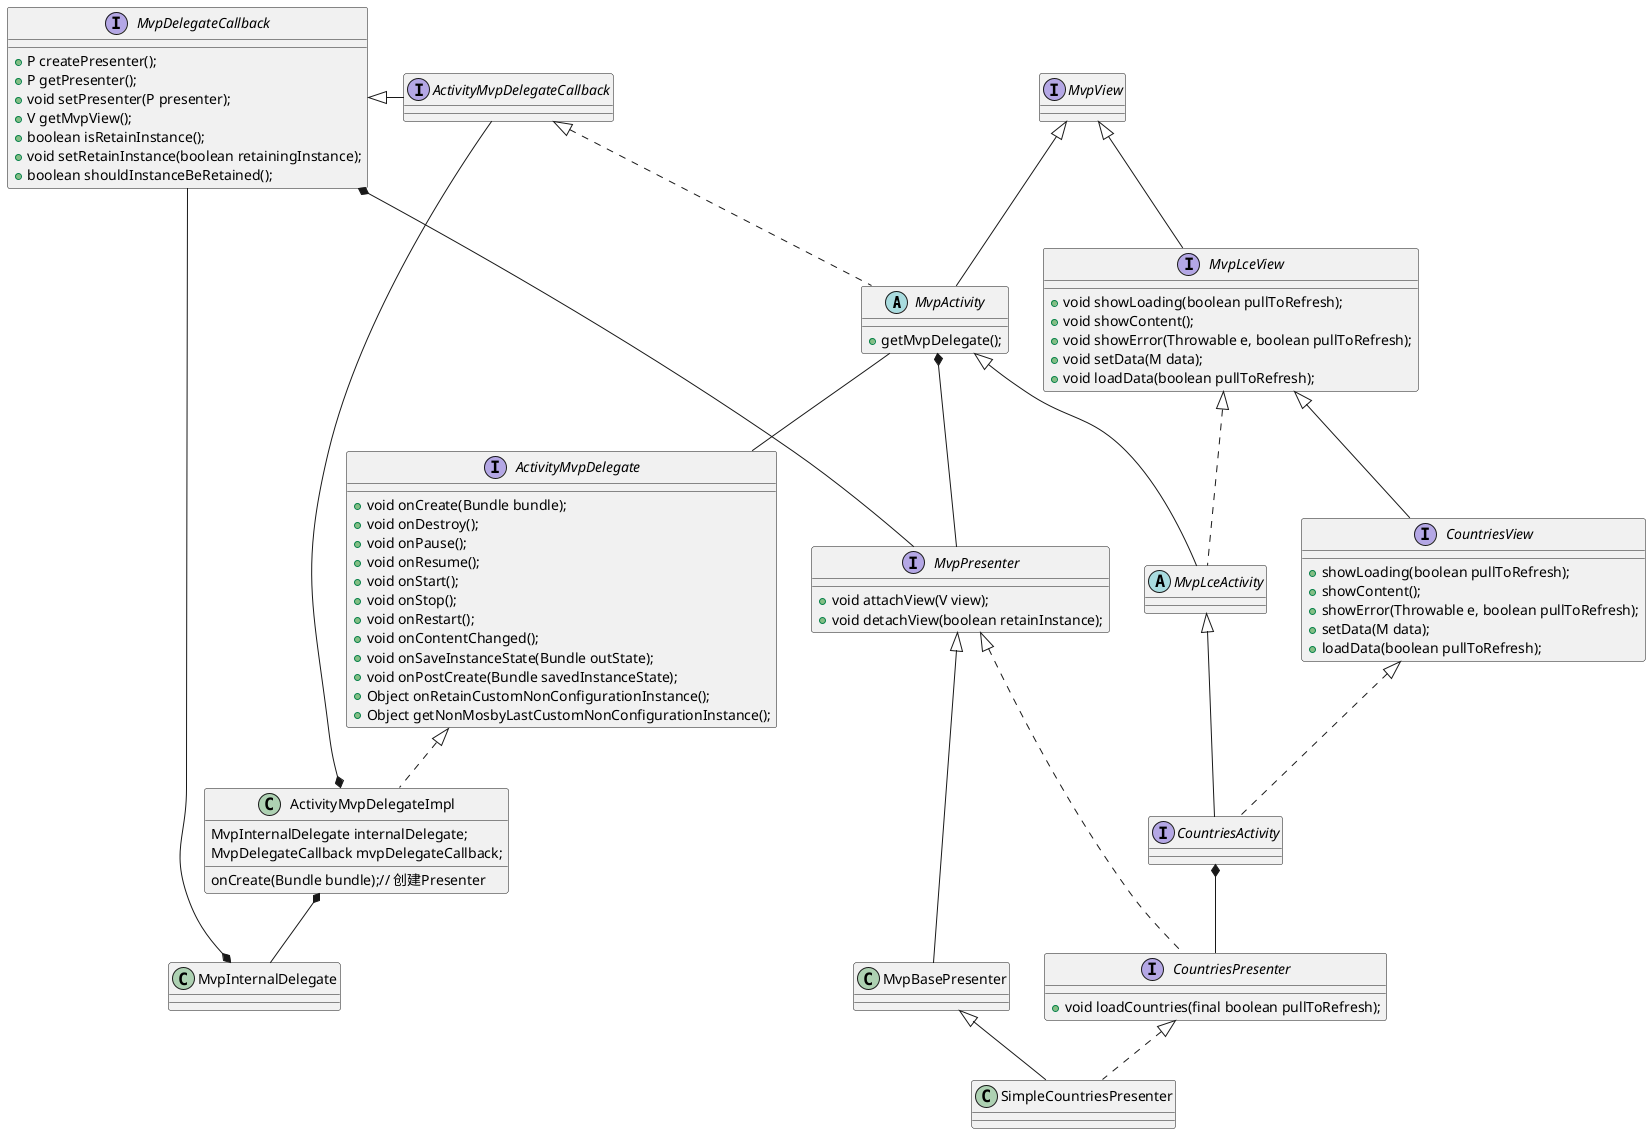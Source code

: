 @startuml

abstract class MvpActivity{
    +getMvpDelegate();
}
abstract class MvpLceActivity{
}
interface CountriesActivity{
}

interface MvpView
interface MvpLceView{
  + void showLoading(boolean pullToRefresh);
  + void showContent();
  + void showError(Throwable e, boolean pullToRefresh);
  + void setData(M data);
  + void loadData(boolean pullToRefresh);
}
interface CountriesView{
     +showLoading(boolean pullToRefresh);
     + showContent();
     + showError(Throwable e, boolean pullToRefresh);
     + setData(M data);
     + loadData(boolean pullToRefresh);
}

interface ActivityMvpDelegateCallback{
}
interface ActivityMvpDelegate{
        + void onCreate(Bundle bundle);
      + void onDestroy();
      + void onPause();
      + void onResume();
      + void onStart();
      + void onStop();
      + void onRestart();
      + void onContentChanged();
      + void onSaveInstanceState(Bundle outState);
      + void onPostCreate(Bundle savedInstanceState);
      + Object onRetainCustomNonConfigurationInstance();
      + Object getNonMosbyLastCustomNonConfigurationInstance();
}
class ActivityMvpDelegateImpl{
    MvpInternalDelegate internalDelegate;
    MvpDelegateCallback mvpDelegateCallback;
    onCreate(Bundle bundle);// 创建Presenter
}

class MvpInternalDelegate{

}
interface MvpDelegateCallback{
    + P createPresenter();
    + P getPresenter();
    + void setPresenter(P presenter);
    + V getMvpView();
    + boolean isRetainInstance();
    + void setRetainInstance(boolean retainingInstance);
    + boolean shouldInstanceBeRetained();
}


MvpInternalDelegate *-- MvpDelegateCallback
ActivityMvpDelegateImpl *-- ActivityMvpDelegateCallback
ActivityMvpDelegateImpl *-- MvpInternalDelegate
ActivityMvpDelegate <|.. ActivityMvpDelegateImpl


MvpActivity<|--MvpLceActivity

MvpLceActivity<|--CountriesActivity
CountriesView<|..CountriesActivity

MvpView  <|-- MvpLceView
MvpLceView  <|-- CountriesView

MvpView<|--MvpActivity
MvpLceView<|..MvpLceActivity
ActivityMvpDelegateCallback<|..MvpActivity
MvpDelegateCallback<|-ActivityMvpDelegateCallback
MvpActivity -- ActivityMvpDelegate


interface MvpPresenter{
}
class MvpBasePresenter{

}
MvpPresenter<|--MvpBasePresenter
interface CountriesPresenter{
+ void loadCountries(final boolean pullToRefresh);
}

interface MvpPresenter{
  + void attachView(V view);
  + void detachView(boolean retainInstance);
}
MvpActivity*--MvpPresenter
MvpPresenter <|. CountriesPresenter
MvpDelegateCallback *-MvpPresenter
CountriesActivity*--CountriesPresenter

class SimpleCountriesPresenter{
}
CountriesPresenter<|..SimpleCountriesPresenter
MvpBasePresenter<|--SimpleCountriesPresenter
@enduml